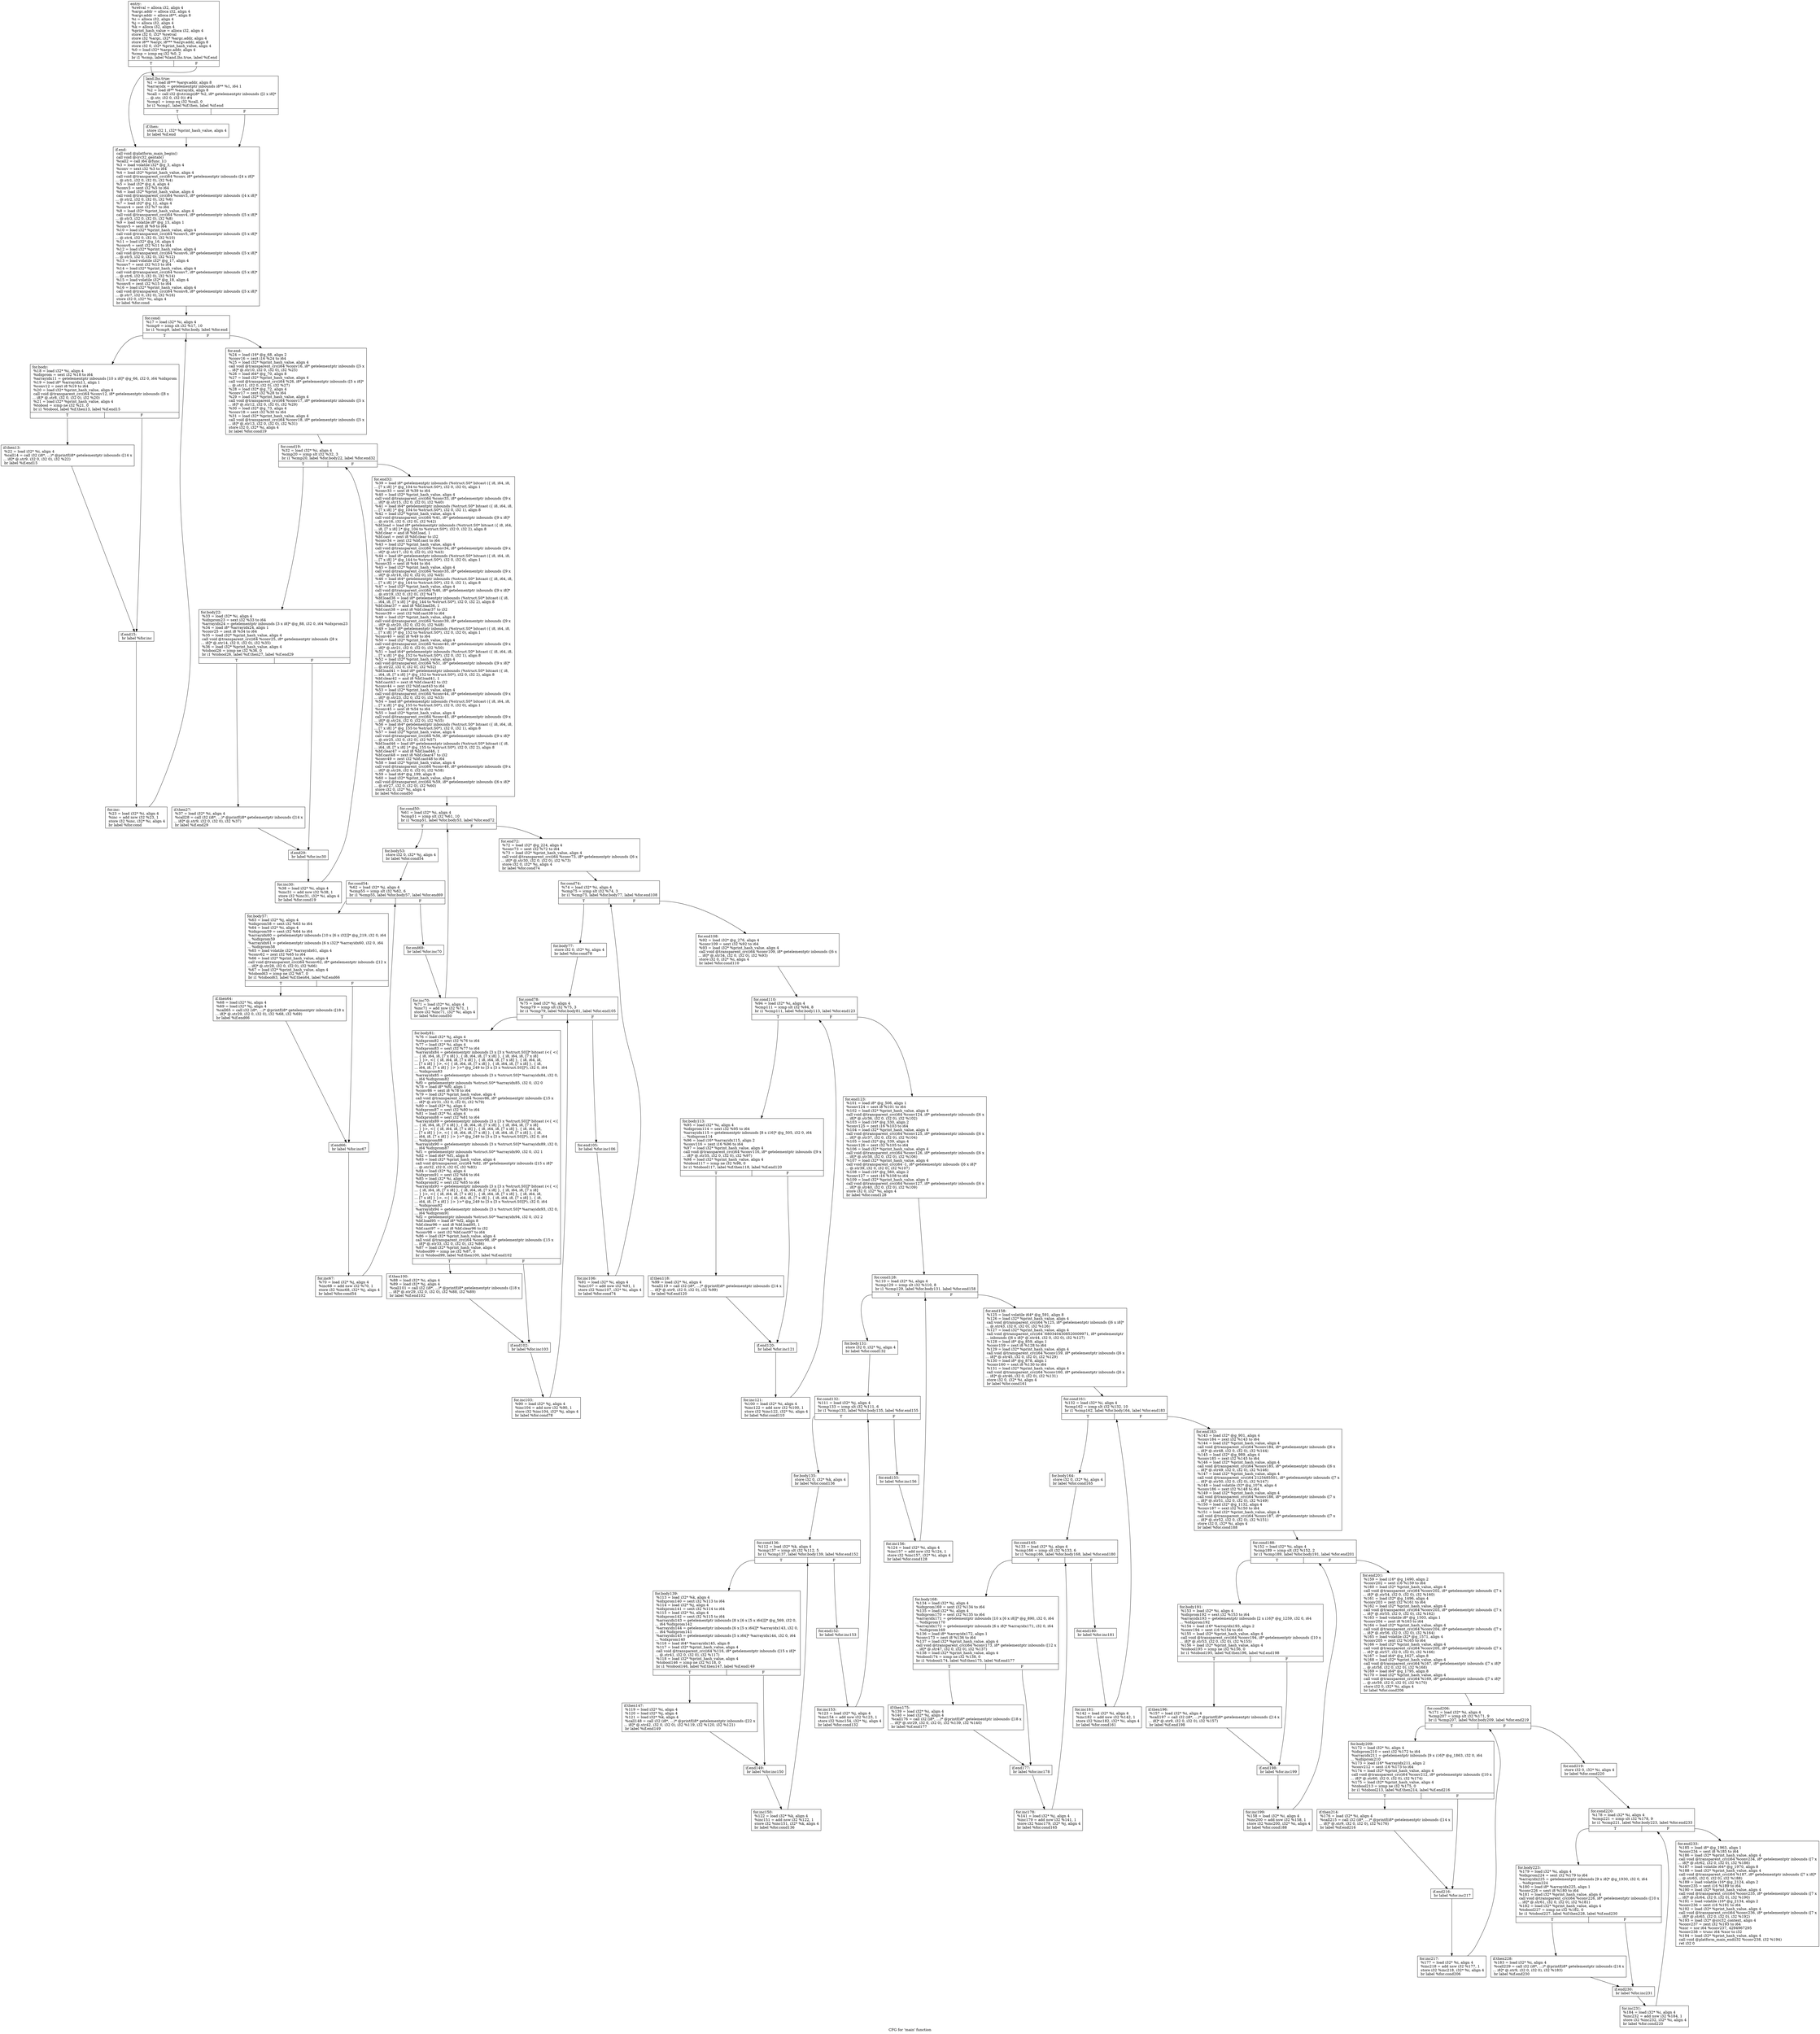 digraph "CFG for 'main' function" {
	label="CFG for 'main' function";

	Node0xb713740 [shape=record,label="{entry:\l  %retval = alloca i32, align 4\l  %argc.addr = alloca i32, align 4\l  %argv.addr = alloca i8**, align 8\l  %i = alloca i32, align 4\l  %j = alloca i32, align 4\l  %k = alloca i32, align 4\l  %print_hash_value = alloca i32, align 4\l  store i32 0, i32* %retval\l  store i32 %argc, i32* %argc.addr, align 4\l  store i8** %argv, i8*** %argv.addr, align 8\l  store i32 0, i32* %print_hash_value, align 4\l  %0 = load i32* %argc.addr, align 4\l  %cmp = icmp eq i32 %0, 2\l  br i1 %cmp, label %land.lhs.true, label %if.end\l|{<s0>T|<s1>F}}"];
	Node0xb713740:s0 -> Node0xb713770;
	Node0xb713740:s1 -> Node0xb6f7e08;
	Node0xb713770 [shape=record,label="{land.lhs.true:                                    \l  %1 = load i8*** %argv.addr, align 8\l  %arrayidx = getelementptr inbounds i8** %1, i64 1\l  %2 = load i8** %arrayidx, align 8\l  %call = call i32 @strcmp(i8* %2, i8* getelementptr inbounds ([2 x i8]*\l... @.str, i32 0, i32 0)) #4\l  %cmp1 = icmp eq i32 %call, 0\l  br i1 %cmp1, label %if.then, label %if.end\l|{<s0>T|<s1>F}}"];
	Node0xb713770:s0 -> Node0xb7137a0;
	Node0xb713770:s1 -> Node0xb6f7e08;
	Node0xb7137a0 [shape=record,label="{if.then:                                          \l  store i32 1, i32* %print_hash_value, align 4\l  br label %if.end\l}"];
	Node0xb7137a0 -> Node0xb6f7e08;
	Node0xb6f7e08 [shape=record,label="{if.end:                                           \l  call void @platform_main_begin()\l  call void @crc32_gentab()\l  %call2 = call i64 @func_1()\l  %3 = load volatile i32* @g_3, align 4\l  %conv = sext i32 %3 to i64\l  %4 = load i32* %print_hash_value, align 4\l  call void @transparent_crc(i64 %conv, i8* getelementptr inbounds ([4 x i8]*\l... @.str1, i32 0, i32 0), i32 %4)\l  %5 = load i32* @g_4, align 4\l  %conv3 = sext i32 %5 to i64\l  %6 = load i32* %print_hash_value, align 4\l  call void @transparent_crc(i64 %conv3, i8* getelementptr inbounds ([4 x i8]*\l... @.str2, i32 0, i32 0), i32 %6)\l  %7 = load i32* @g_12, align 4\l  %conv4 = zext i32 %7 to i64\l  %8 = load i32* %print_hash_value, align 4\l  call void @transparent_crc(i64 %conv4, i8* getelementptr inbounds ([5 x i8]*\l... @.str3, i32 0, i32 0), i32 %8)\l  %9 = load volatile i8* @g_15, align 1\l  %conv5 = sext i8 %9 to i64\l  %10 = load i32* %print_hash_value, align 4\l  call void @transparent_crc(i64 %conv5, i8* getelementptr inbounds ([5 x i8]*\l... @.str4, i32 0, i32 0), i32 %10)\l  %11 = load i32* @g_16, align 4\l  %conv6 = sext i32 %11 to i64\l  %12 = load i32* %print_hash_value, align 4\l  call void @transparent_crc(i64 %conv6, i8* getelementptr inbounds ([5 x i8]*\l... @.str5, i32 0, i32 0), i32 %12)\l  %13 = load volatile i32* @g_17, align 4\l  %conv7 = sext i32 %13 to i64\l  %14 = load i32* %print_hash_value, align 4\l  call void @transparent_crc(i64 %conv7, i8* getelementptr inbounds ([5 x i8]*\l... @.str6, i32 0, i32 0), i32 %14)\l  %15 = load volatile i32* @g_18, align 4\l  %conv8 = zext i32 %15 to i64\l  %16 = load i32* %print_hash_value, align 4\l  call void @transparent_crc(i64 %conv8, i8* getelementptr inbounds ([5 x i8]*\l... @.str7, i32 0, i32 0), i32 %16)\l  store i32 0, i32* %i, align 4\l  br label %for.cond\l}"];
	Node0xb6f7e08 -> Node0xb6f7e38;
	Node0xb6f7e38 [shape=record,label="{for.cond:                                         \l  %17 = load i32* %i, align 4\l  %cmp9 = icmp slt i32 %17, 10\l  br i1 %cmp9, label %for.body, label %for.end\l|{<s0>T|<s1>F}}"];
	Node0xb6f7e38:s0 -> Node0xb6f7e68;
	Node0xb6f7e38:s1 -> Node0xb7235e8;
	Node0xb6f7e68 [shape=record,label="{for.body:                                         \l  %18 = load i32* %i, align 4\l  %idxprom = sext i32 %18 to i64\l  %arrayidx11 = getelementptr inbounds [10 x i8]* @g_66, i32 0, i64 %idxprom\l  %19 = load i8* %arrayidx11, align 1\l  %conv12 = zext i8 %19 to i64\l  %20 = load i32* %print_hash_value, align 4\l  call void @transparent_crc(i64 %conv12, i8* getelementptr inbounds ([8 x\l... i8]* @.str8, i32 0, i32 0), i32 %20)\l  %21 = load i32* %print_hash_value, align 4\l  %tobool = icmp ne i32 %21, 0\l  br i1 %tobool, label %if.then13, label %if.end15\l|{<s0>T|<s1>F}}"];
	Node0xb6f7e68:s0 -> Node0xb6f7e98;
	Node0xb6f7e68:s1 -> Node0xb6f7ec8;
	Node0xb6f7e98 [shape=record,label="{if.then13:                                        \l  %22 = load i32* %i, align 4\l  %call14 = call i32 (i8*, ...)* @printf(i8* getelementptr inbounds ([14 x\l... i8]* @.str9, i32 0, i32 0), i32 %22)\l  br label %if.end15\l}"];
	Node0xb6f7e98 -> Node0xb6f7ec8;
	Node0xb6f7ec8 [shape=record,label="{if.end15:                                         \l  br label %for.inc\l}"];
	Node0xb6f7ec8 -> Node0xb7235b8;
	Node0xb7235b8 [shape=record,label="{for.inc:                                          \l  %23 = load i32* %i, align 4\l  %inc = add nsw i32 %23, 1\l  store i32 %inc, i32* %i, align 4\l  br label %for.cond\l}"];
	Node0xb7235b8 -> Node0xb6f7e38;
	Node0xb7235e8 [shape=record,label="{for.end:                                          \l  %24 = load i16* @g_68, align 2\l  %conv16 = zext i16 %24 to i64\l  %25 = load i32* %print_hash_value, align 4\l  call void @transparent_crc(i64 %conv16, i8* getelementptr inbounds ([5 x\l... i8]* @.str10, i32 0, i32 0), i32 %25)\l  %26 = load i64* @g_70, align 8\l  %27 = load i32* %print_hash_value, align 4\l  call void @transparent_crc(i64 %26, i8* getelementptr inbounds ([5 x i8]*\l... @.str11, i32 0, i32 0), i32 %27)\l  %28 = load i32* @g_72, align 4\l  %conv17 = zext i32 %28 to i64\l  %29 = load i32* %print_hash_value, align 4\l  call void @transparent_crc(i64 %conv17, i8* getelementptr inbounds ([5 x\l... i8]* @.str12, i32 0, i32 0), i32 %29)\l  %30 = load i32* @g_73, align 4\l  %conv18 = sext i32 %30 to i64\l  %31 = load i32* %print_hash_value, align 4\l  call void @transparent_crc(i64 %conv18, i8* getelementptr inbounds ([5 x\l... i8]* @.str13, i32 0, i32 0), i32 %31)\l  store i32 0, i32* %i, align 4\l  br label %for.cond19\l}"];
	Node0xb7235e8 -> Node0xb723618;
	Node0xb723618 [shape=record,label="{for.cond19:                                       \l  %32 = load i32* %i, align 4\l  %cmp20 = icmp slt i32 %32, 3\l  br i1 %cmp20, label %for.body22, label %for.end32\l|{<s0>T|<s1>F}}"];
	Node0xb723618:s0 -> Node0xb723648;
	Node0xb723618:s1 -> Node0xb723708;
	Node0xb723648 [shape=record,label="{for.body22:                                       \l  %33 = load i32* %i, align 4\l  %idxprom23 = sext i32 %33 to i64\l  %arrayidx24 = getelementptr inbounds [3 x i8]* @g_88, i32 0, i64 %idxprom23\l  %34 = load i8* %arrayidx24, align 1\l  %conv25 = zext i8 %34 to i64\l  %35 = load i32* %print_hash_value, align 4\l  call void @transparent_crc(i64 %conv25, i8* getelementptr inbounds ([8 x\l... i8]* @.str14, i32 0, i32 0), i32 %35)\l  %36 = load i32* %print_hash_value, align 4\l  %tobool26 = icmp ne i32 %36, 0\l  br i1 %tobool26, label %if.then27, label %if.end29\l|{<s0>T|<s1>F}}"];
	Node0xb723648:s0 -> Node0xb723678;
	Node0xb723648:s1 -> Node0xb7236a8;
	Node0xb723678 [shape=record,label="{if.then27:                                        \l  %37 = load i32* %i, align 4\l  %call28 = call i32 (i8*, ...)* @printf(i8* getelementptr inbounds ([14 x\l... i8]* @.str9, i32 0, i32 0), i32 %37)\l  br label %if.end29\l}"];
	Node0xb723678 -> Node0xb7236a8;
	Node0xb7236a8 [shape=record,label="{if.end29:                                         \l  br label %for.inc30\l}"];
	Node0xb7236a8 -> Node0xb7236d8;
	Node0xb7236d8 [shape=record,label="{for.inc30:                                        \l  %38 = load i32* %i, align 4\l  %inc31 = add nsw i32 %38, 1\l  store i32 %inc31, i32* %i, align 4\l  br label %for.cond19\l}"];
	Node0xb7236d8 -> Node0xb723618;
	Node0xb723708 [shape=record,label="{for.end32:                                        \l  %39 = load i8* getelementptr inbounds (%struct.S0* bitcast (\{ i8, i64, i8,\l... [7 x i8] \}* @g_104 to %struct.S0*), i32 0, i32 0), align 1\l  %conv33 = sext i8 %39 to i64\l  %40 = load i32* %print_hash_value, align 4\l  call void @transparent_crc(i64 %conv33, i8* getelementptr inbounds ([9 x\l... i8]* @.str15, i32 0, i32 0), i32 %40)\l  %41 = load i64* getelementptr inbounds (%struct.S0* bitcast (\{ i8, i64, i8,\l... [7 x i8] \}* @g_104 to %struct.S0*), i32 0, i32 1), align 8\l  %42 = load i32* %print_hash_value, align 4\l  call void @transparent_crc(i64 %41, i8* getelementptr inbounds ([9 x i8]*\l... @.str16, i32 0, i32 0), i32 %42)\l  %bf.load = load i8* getelementptr inbounds (%struct.S0* bitcast (\{ i8, i64,\l... i8, [7 x i8] \}* @g_104 to %struct.S0*), i32 0, i32 2), align 8\l  %bf.clear = and i8 %bf.load, 1\l  %bf.cast = zext i8 %bf.clear to i32\l  %conv34 = zext i32 %bf.cast to i64\l  %43 = load i32* %print_hash_value, align 4\l  call void @transparent_crc(i64 %conv34, i8* getelementptr inbounds ([9 x\l... i8]* @.str17, i32 0, i32 0), i32 %43)\l  %44 = load i8* getelementptr inbounds (%struct.S0* bitcast (\{ i8, i64, i8,\l... [7 x i8] \}* @g_144 to %struct.S0*), i32 0, i32 0), align 1\l  %conv35 = sext i8 %44 to i64\l  %45 = load i32* %print_hash_value, align 4\l  call void @transparent_crc(i64 %conv35, i8* getelementptr inbounds ([9 x\l... i8]* @.str18, i32 0, i32 0), i32 %45)\l  %46 = load i64* getelementptr inbounds (%struct.S0* bitcast (\{ i8, i64, i8,\l... [7 x i8] \}* @g_144 to %struct.S0*), i32 0, i32 1), align 8\l  %47 = load i32* %print_hash_value, align 4\l  call void @transparent_crc(i64 %46, i8* getelementptr inbounds ([9 x i8]*\l... @.str19, i32 0, i32 0), i32 %47)\l  %bf.load36 = load i8* getelementptr inbounds (%struct.S0* bitcast (\{ i8,\l... i64, i8, [7 x i8] \}* @g_144 to %struct.S0*), i32 0, i32 2), align 8\l  %bf.clear37 = and i8 %bf.load36, 1\l  %bf.cast38 = zext i8 %bf.clear37 to i32\l  %conv39 = zext i32 %bf.cast38 to i64\l  %48 = load i32* %print_hash_value, align 4\l  call void @transparent_crc(i64 %conv39, i8* getelementptr inbounds ([9 x\l... i8]* @.str20, i32 0, i32 0), i32 %48)\l  %49 = load i8* getelementptr inbounds (%struct.S0* bitcast (\{ i8, i64, i8,\l... [7 x i8] \}* @g_152 to %struct.S0*), i32 0, i32 0), align 1\l  %conv40 = sext i8 %49 to i64\l  %50 = load i32* %print_hash_value, align 4\l  call void @transparent_crc(i64 %conv40, i8* getelementptr inbounds ([9 x\l... i8]* @.str21, i32 0, i32 0), i32 %50)\l  %51 = load i64* getelementptr inbounds (%struct.S0* bitcast (\{ i8, i64, i8,\l... [7 x i8] \}* @g_152 to %struct.S0*), i32 0, i32 1), align 8\l  %52 = load i32* %print_hash_value, align 4\l  call void @transparent_crc(i64 %51, i8* getelementptr inbounds ([9 x i8]*\l... @.str22, i32 0, i32 0), i32 %52)\l  %bf.load41 = load i8* getelementptr inbounds (%struct.S0* bitcast (\{ i8,\l... i64, i8, [7 x i8] \}* @g_152 to %struct.S0*), i32 0, i32 2), align 8\l  %bf.clear42 = and i8 %bf.load41, 1\l  %bf.cast43 = zext i8 %bf.clear42 to i32\l  %conv44 = zext i32 %bf.cast43 to i64\l  %53 = load i32* %print_hash_value, align 4\l  call void @transparent_crc(i64 %conv44, i8* getelementptr inbounds ([9 x\l... i8]* @.str23, i32 0, i32 0), i32 %53)\l  %54 = load i8* getelementptr inbounds (%struct.S0* bitcast (\{ i8, i64, i8,\l... [7 x i8] \}* @g_155 to %struct.S0*), i32 0, i32 0), align 1\l  %conv45 = sext i8 %54 to i64\l  %55 = load i32* %print_hash_value, align 4\l  call void @transparent_crc(i64 %conv45, i8* getelementptr inbounds ([9 x\l... i8]* @.str24, i32 0, i32 0), i32 %55)\l  %56 = load i64* getelementptr inbounds (%struct.S0* bitcast (\{ i8, i64, i8,\l... [7 x i8] \}* @g_155 to %struct.S0*), i32 0, i32 1), align 8\l  %57 = load i32* %print_hash_value, align 4\l  call void @transparent_crc(i64 %56, i8* getelementptr inbounds ([9 x i8]*\l... @.str25, i32 0, i32 0), i32 %57)\l  %bf.load46 = load i8* getelementptr inbounds (%struct.S0* bitcast (\{ i8,\l... i64, i8, [7 x i8] \}* @g_155 to %struct.S0*), i32 0, i32 2), align 8\l  %bf.clear47 = and i8 %bf.load46, 1\l  %bf.cast48 = zext i8 %bf.clear47 to i32\l  %conv49 = zext i32 %bf.cast48 to i64\l  %58 = load i32* %print_hash_value, align 4\l  call void @transparent_crc(i64 %conv49, i8* getelementptr inbounds ([9 x\l... i8]* @.str26, i32 0, i32 0), i32 %58)\l  %59 = load i64* @g_199, align 8\l  %60 = load i32* %print_hash_value, align 4\l  call void @transparent_crc(i64 %59, i8* getelementptr inbounds ([6 x i8]*\l... @.str27, i32 0, i32 0), i32 %60)\l  store i32 0, i32* %i, align 4\l  br label %for.cond50\l}"];
	Node0xb723708 -> Node0xb723738;
	Node0xb723738 [shape=record,label="{for.cond50:                                       \l  %61 = load i32* %i, align 4\l  %cmp51 = icmp slt i32 %61, 10\l  br i1 %cmp51, label %for.body53, label %for.end72\l|{<s0>T|<s1>F}}"];
	Node0xb723738:s0 -> Node0xb723768;
	Node0xb723738:s1 -> Node0xb707310;
	Node0xb723768 [shape=record,label="{for.body53:                                       \l  store i32 0, i32* %j, align 4\l  br label %for.cond54\l}"];
	Node0xb723768 -> Node0xb723798;
	Node0xb723798 [shape=record,label="{for.cond54:                                       \l  %62 = load i32* %j, align 4\l  %cmp55 = icmp slt i32 %62, 6\l  br i1 %cmp55, label %for.body57, label %for.end69\l|{<s0>T|<s1>F}}"];
	Node0xb723798:s0 -> Node0xb7237c8;
	Node0xb723798:s1 -> Node0xb723888;
	Node0xb7237c8 [shape=record,label="{for.body57:                                       \l  %63 = load i32* %j, align 4\l  %idxprom58 = sext i32 %63 to i64\l  %64 = load i32* %i, align 4\l  %idxprom59 = sext i32 %64 to i64\l  %arrayidx60 = getelementptr inbounds [10 x [6 x i32]]* @g_219, i32 0, i64\l... %idxprom59\l  %arrayidx61 = getelementptr inbounds [6 x i32]* %arrayidx60, i32 0, i64\l... %idxprom58\l  %65 = load volatile i32* %arrayidx61, align 4\l  %conv62 = zext i32 %65 to i64\l  %66 = load i32* %print_hash_value, align 4\l  call void @transparent_crc(i64 %conv62, i8* getelementptr inbounds ([12 x\l... i8]* @.str28, i32 0, i32 0), i32 %66)\l  %67 = load i32* %print_hash_value, align 4\l  %tobool63 = icmp ne i32 %67, 0\l  br i1 %tobool63, label %if.then64, label %if.end66\l|{<s0>T|<s1>F}}"];
	Node0xb7237c8:s0 -> Node0xb7237f8;
	Node0xb7237c8:s1 -> Node0xb723828;
	Node0xb7237f8 [shape=record,label="{if.then64:                                        \l  %68 = load i32* %i, align 4\l  %69 = load i32* %j, align 4\l  %call65 = call i32 (i8*, ...)* @printf(i8* getelementptr inbounds ([18 x\l... i8]* @.str29, i32 0, i32 0), i32 %68, i32 %69)\l  br label %if.end66\l}"];
	Node0xb7237f8 -> Node0xb723828;
	Node0xb723828 [shape=record,label="{if.end66:                                         \l  br label %for.inc67\l}"];
	Node0xb723828 -> Node0xb723858;
	Node0xb723858 [shape=record,label="{for.inc67:                                        \l  %70 = load i32* %j, align 4\l  %inc68 = add nsw i32 %70, 1\l  store i32 %inc68, i32* %j, align 4\l  br label %for.cond54\l}"];
	Node0xb723858 -> Node0xb723798;
	Node0xb723888 [shape=record,label="{for.end69:                                        \l  br label %for.inc70\l}"];
	Node0xb723888 -> Node0xb7072e0;
	Node0xb7072e0 [shape=record,label="{for.inc70:                                        \l  %71 = load i32* %i, align 4\l  %inc71 = add nsw i32 %71, 1\l  store i32 %inc71, i32* %i, align 4\l  br label %for.cond50\l}"];
	Node0xb7072e0 -> Node0xb723738;
	Node0xb707310 [shape=record,label="{for.end72:                                        \l  %72 = load i32* @g_224, align 4\l  %conv73 = sext i32 %72 to i64\l  %73 = load i32* %print_hash_value, align 4\l  call void @transparent_crc(i64 %conv73, i8* getelementptr inbounds ([6 x\l... i8]* @.str30, i32 0, i32 0), i32 %73)\l  store i32 0, i32* %i, align 4\l  br label %for.cond74\l}"];
	Node0xb707310 -> Node0xb707340;
	Node0xb707340 [shape=record,label="{for.cond74:                                       \l  %74 = load i32* %i, align 4\l  %cmp75 = icmp slt i32 %74, 3\l  br i1 %cmp75, label %for.body77, label %for.end108\l|{<s0>T|<s1>F}}"];
	Node0xb707340:s0 -> Node0xb707370;
	Node0xb707340:s1 -> Node0xb7074f0;
	Node0xb707370 [shape=record,label="{for.body77:                                       \l  store i32 0, i32* %j, align 4\l  br label %for.cond78\l}"];
	Node0xb707370 -> Node0xb7073a0;
	Node0xb7073a0 [shape=record,label="{for.cond78:                                       \l  %75 = load i32* %j, align 4\l  %cmp79 = icmp slt i32 %75, 3\l  br i1 %cmp79, label %for.body81, label %for.end105\l|{<s0>T|<s1>F}}"];
	Node0xb7073a0:s0 -> Node0xb7073d0;
	Node0xb7073a0:s1 -> Node0xb707490;
	Node0xb7073d0 [shape=record,label="{for.body81:                                       \l  %76 = load i32* %j, align 4\l  %idxprom82 = sext i32 %76 to i64\l  %77 = load i32* %i, align 4\l  %idxprom83 = sext i32 %77 to i64\l  %arrayidx84 = getelementptr inbounds [3 x [3 x %struct.S0]]* bitcast (\<\{ \<\{\l... \{ i8, i64, i8, [7 x i8] \}, \{ i8, i64, i8, [7 x i8] \}, \{ i8, i64, i8, [7 x i8]\l... \} \}\>, \<\{ \{ i8, i64, i8, [7 x i8] \}, \{ i8, i64, i8, [7 x i8] \}, \{ i8, i64, i8,\l... [7 x i8] \} \}\>, \<\{ \{ i8, i64, i8, [7 x i8] \}, \{ i8, i64, i8, [7 x i8] \}, \{ i8,\l... i64, i8, [7 x i8] \} \}\> \}\>* @g_249 to [3 x [3 x %struct.S0]]*), i32 0, i64\l... %idxprom83\l  %arrayidx85 = getelementptr inbounds [3 x %struct.S0]* %arrayidx84, i32 0,\l... i64 %idxprom82\l  %f0 = getelementptr inbounds %struct.S0* %arrayidx85, i32 0, i32 0\l  %78 = load i8* %f0, align 1\l  %conv86 = sext i8 %78 to i64\l  %79 = load i32* %print_hash_value, align 4\l  call void @transparent_crc(i64 %conv86, i8* getelementptr inbounds ([15 x\l... i8]* @.str31, i32 0, i32 0), i32 %79)\l  %80 = load i32* %j, align 4\l  %idxprom87 = sext i32 %80 to i64\l  %81 = load i32* %i, align 4\l  %idxprom88 = sext i32 %81 to i64\l  %arrayidx89 = getelementptr inbounds [3 x [3 x %struct.S0]]* bitcast (\<\{ \<\{\l... \{ i8, i64, i8, [7 x i8] \}, \{ i8, i64, i8, [7 x i8] \}, \{ i8, i64, i8, [7 x i8]\l... \} \}\>, \<\{ \{ i8, i64, i8, [7 x i8] \}, \{ i8, i64, i8, [7 x i8] \}, \{ i8, i64, i8,\l... [7 x i8] \} \}\>, \<\{ \{ i8, i64, i8, [7 x i8] \}, \{ i8, i64, i8, [7 x i8] \}, \{ i8,\l... i64, i8, [7 x i8] \} \}\> \}\>* @g_249 to [3 x [3 x %struct.S0]]*), i32 0, i64\l... %idxprom88\l  %arrayidx90 = getelementptr inbounds [3 x %struct.S0]* %arrayidx89, i32 0,\l... i64 %idxprom87\l  %f1 = getelementptr inbounds %struct.S0* %arrayidx90, i32 0, i32 1\l  %82 = load i64* %f1, align 8\l  %83 = load i32* %print_hash_value, align 4\l  call void @transparent_crc(i64 %82, i8* getelementptr inbounds ([15 x i8]*\l... @.str32, i32 0, i32 0), i32 %83)\l  %84 = load i32* %j, align 4\l  %idxprom91 = sext i32 %84 to i64\l  %85 = load i32* %i, align 4\l  %idxprom92 = sext i32 %85 to i64\l  %arrayidx93 = getelementptr inbounds [3 x [3 x %struct.S0]]* bitcast (\<\{ \<\{\l... \{ i8, i64, i8, [7 x i8] \}, \{ i8, i64, i8, [7 x i8] \}, \{ i8, i64, i8, [7 x i8]\l... \} \}\>, \<\{ \{ i8, i64, i8, [7 x i8] \}, \{ i8, i64, i8, [7 x i8] \}, \{ i8, i64, i8,\l... [7 x i8] \} \}\>, \<\{ \{ i8, i64, i8, [7 x i8] \}, \{ i8, i64, i8, [7 x i8] \}, \{ i8,\l... i64, i8, [7 x i8] \} \}\> \}\>* @g_249 to [3 x [3 x %struct.S0]]*), i32 0, i64\l... %idxprom92\l  %arrayidx94 = getelementptr inbounds [3 x %struct.S0]* %arrayidx93, i32 0,\l... i64 %idxprom91\l  %f2 = getelementptr inbounds %struct.S0* %arrayidx94, i32 0, i32 2\l  %bf.load95 = load i8* %f2, align 8\l  %bf.clear96 = and i8 %bf.load95, 1\l  %bf.cast97 = zext i8 %bf.clear96 to i32\l  %conv98 = zext i32 %bf.cast97 to i64\l  %86 = load i32* %print_hash_value, align 4\l  call void @transparent_crc(i64 %conv98, i8* getelementptr inbounds ([15 x\l... i8]* @.str33, i32 0, i32 0), i32 %86)\l  %87 = load i32* %print_hash_value, align 4\l  %tobool99 = icmp ne i32 %87, 0\l  br i1 %tobool99, label %if.then100, label %if.end102\l|{<s0>T|<s1>F}}"];
	Node0xb7073d0:s0 -> Node0xb707400;
	Node0xb7073d0:s1 -> Node0xb707430;
	Node0xb707400 [shape=record,label="{if.then100:                                       \l  %88 = load i32* %i, align 4\l  %89 = load i32* %j, align 4\l  %call101 = call i32 (i8*, ...)* @printf(i8* getelementptr inbounds ([18 x\l... i8]* @.str29, i32 0, i32 0), i32 %88, i32 %89)\l  br label %if.end102\l}"];
	Node0xb707400 -> Node0xb707430;
	Node0xb707430 [shape=record,label="{if.end102:                                        \l  br label %for.inc103\l}"];
	Node0xb707430 -> Node0xb707460;
	Node0xb707460 [shape=record,label="{for.inc103:                                       \l  %90 = load i32* %j, align 4\l  %inc104 = add nsw i32 %90, 1\l  store i32 %inc104, i32* %j, align 4\l  br label %for.cond78\l}"];
	Node0xb707460 -> Node0xb7073a0;
	Node0xb707490 [shape=record,label="{for.end105:                                       \l  br label %for.inc106\l}"];
	Node0xb707490 -> Node0xb7074c0;
	Node0xb7074c0 [shape=record,label="{for.inc106:                                       \l  %91 = load i32* %i, align 4\l  %inc107 = add nsw i32 %91, 1\l  store i32 %inc107, i32* %i, align 4\l  br label %for.cond74\l}"];
	Node0xb7074c0 -> Node0xb707340;
	Node0xb7074f0 [shape=record,label="{for.end108:                                       \l  %92 = load i32* @g_276, align 4\l  %conv109 = sext i32 %92 to i64\l  %93 = load i32* %print_hash_value, align 4\l  call void @transparent_crc(i64 %conv109, i8* getelementptr inbounds ([6 x\l... i8]* @.str34, i32 0, i32 0), i32 %93)\l  store i32 0, i32* %i, align 4\l  br label %for.cond110\l}"];
	Node0xb7074f0 -> Node0xb707520;
	Node0xb707520 [shape=record,label="{for.cond110:                                      \l  %94 = load i32* %i, align 4\l  %cmp111 = icmp slt i32 %94, 8\l  br i1 %cmp111, label %for.body113, label %for.end123\l|{<s0>T|<s1>F}}"];
	Node0xb707520:s0 -> Node0xb707550;
	Node0xb707520:s1 -> Node0xb707610;
	Node0xb707550 [shape=record,label="{for.body113:                                      \l  %95 = load i32* %i, align 4\l  %idxprom114 = sext i32 %95 to i64\l  %arrayidx115 = getelementptr inbounds [8 x i16]* @g_505, i32 0, i64\l... %idxprom114\l  %96 = load i16* %arrayidx115, align 2\l  %conv116 = zext i16 %96 to i64\l  %97 = load i32* %print_hash_value, align 4\l  call void @transparent_crc(i64 %conv116, i8* getelementptr inbounds ([9 x\l... i8]* @.str35, i32 0, i32 0), i32 %97)\l  %98 = load i32* %print_hash_value, align 4\l  %tobool117 = icmp ne i32 %98, 0\l  br i1 %tobool117, label %if.then118, label %if.end120\l|{<s0>T|<s1>F}}"];
	Node0xb707550:s0 -> Node0xb707580;
	Node0xb707550:s1 -> Node0xb7075b0;
	Node0xb707580 [shape=record,label="{if.then118:                                       \l  %99 = load i32* %i, align 4\l  %call119 = call i32 (i8*, ...)* @printf(i8* getelementptr inbounds ([14 x\l... i8]* @.str9, i32 0, i32 0), i32 %99)\l  br label %if.end120\l}"];
	Node0xb707580 -> Node0xb7075b0;
	Node0xb7075b0 [shape=record,label="{if.end120:                                        \l  br label %for.inc121\l}"];
	Node0xb7075b0 -> Node0xb7075e0;
	Node0xb7075e0 [shape=record,label="{for.inc121:                                       \l  %100 = load i32* %i, align 4\l  %inc122 = add nsw i32 %100, 1\l  store i32 %inc122, i32* %i, align 4\l  br label %for.cond110\l}"];
	Node0xb7075e0 -> Node0xb707520;
	Node0xb707610 [shape=record,label="{for.end123:                                       \l  %101 = load i8* @g_506, align 1\l  %conv124 = sext i8 %101 to i64\l  %102 = load i32* %print_hash_value, align 4\l  call void @transparent_crc(i64 %conv124, i8* getelementptr inbounds ([6 x\l... i8]* @.str36, i32 0, i32 0), i32 %102)\l  %103 = load i16* @g_530, align 2\l  %conv125 = zext i16 %103 to i64\l  %104 = load i32* %print_hash_value, align 4\l  call void @transparent_crc(i64 %conv125, i8* getelementptr inbounds ([6 x\l... i8]* @.str37, i32 0, i32 0), i32 %104)\l  %105 = load i32* @g_539, align 4\l  %conv126 = zext i32 %105 to i64\l  %106 = load i32* %print_hash_value, align 4\l  call void @transparent_crc(i64 %conv126, i8* getelementptr inbounds ([6 x\l... i8]* @.str38, i32 0, i32 0), i32 %106)\l  %107 = load i32* %print_hash_value, align 4\l  call void @transparent_crc(i64 -1, i8* getelementptr inbounds ([6 x i8]*\l... @.str39, i32 0, i32 0), i32 %107)\l  %108 = load i16* @g_560, align 2\l  %conv127 = sext i16 %108 to i64\l  %109 = load i32* %print_hash_value, align 4\l  call void @transparent_crc(i64 %conv127, i8* getelementptr inbounds ([6 x\l... i8]* @.str40, i32 0, i32 0), i32 %109)\l  store i32 0, i32* %i, align 4\l  br label %for.cond128\l}"];
	Node0xb707610 -> Node0xb707640;
	Node0xb707640 [shape=record,label="{for.cond128:                                      \l  %110 = load i32* %i, align 4\l  %cmp129 = icmp slt i32 %110, 8\l  br i1 %cmp129, label %for.body131, label %for.end158\l|{<s0>T|<s1>F}}"];
	Node0xb707640:s0 -> Node0xb707670;
	Node0xb707640:s1 -> Node0xb7078b0;
	Node0xb707670 [shape=record,label="{for.body131:                                      \l  store i32 0, i32* %j, align 4\l  br label %for.cond132\l}"];
	Node0xb707670 -> Node0xb7076a0;
	Node0xb7076a0 [shape=record,label="{for.cond132:                                      \l  %111 = load i32* %j, align 4\l  %cmp133 = icmp slt i32 %111, 6\l  br i1 %cmp133, label %for.body135, label %for.end155\l|{<s0>T|<s1>F}}"];
	Node0xb7076a0:s0 -> Node0xb7076d0;
	Node0xb7076a0:s1 -> Node0xb707850;
	Node0xb7076d0 [shape=record,label="{for.body135:                                      \l  store i32 0, i32* %k, align 4\l  br label %for.cond136\l}"];
	Node0xb7076d0 -> Node0xb707700;
	Node0xb707700 [shape=record,label="{for.cond136:                                      \l  %112 = load i32* %k, align 4\l  %cmp137 = icmp slt i32 %112, 5\l  br i1 %cmp137, label %for.body139, label %for.end152\l|{<s0>T|<s1>F}}"];
	Node0xb707700:s0 -> Node0xb707730;
	Node0xb707700:s1 -> Node0xb7077f0;
	Node0xb707730 [shape=record,label="{for.body139:                                      \l  %113 = load i32* %k, align 4\l  %idxprom140 = sext i32 %113 to i64\l  %114 = load i32* %j, align 4\l  %idxprom141 = sext i32 %114 to i64\l  %115 = load i32* %i, align 4\l  %idxprom142 = sext i32 %115 to i64\l  %arrayidx143 = getelementptr inbounds [8 x [6 x [5 x i64]]]* @g_569, i32 0,\l... i64 %idxprom142\l  %arrayidx144 = getelementptr inbounds [6 x [5 x i64]]* %arrayidx143, i32 0,\l... i64 %idxprom141\l  %arrayidx145 = getelementptr inbounds [5 x i64]* %arrayidx144, i32 0, i64\l... %idxprom140\l  %116 = load i64* %arrayidx145, align 8\l  %117 = load i32* %print_hash_value, align 4\l  call void @transparent_crc(i64 %116, i8* getelementptr inbounds ([15 x i8]*\l... @.str41, i32 0, i32 0), i32 %117)\l  %118 = load i32* %print_hash_value, align 4\l  %tobool146 = icmp ne i32 %118, 0\l  br i1 %tobool146, label %if.then147, label %if.end149\l|{<s0>T|<s1>F}}"];
	Node0xb707730:s0 -> Node0xb707760;
	Node0xb707730:s1 -> Node0xb707790;
	Node0xb707760 [shape=record,label="{if.then147:                                       \l  %119 = load i32* %i, align 4\l  %120 = load i32* %j, align 4\l  %121 = load i32* %k, align 4\l  %call148 = call i32 (i8*, ...)* @printf(i8* getelementptr inbounds ([22 x\l... i8]* @.str42, i32 0, i32 0), i32 %119, i32 %120, i32 %121)\l  br label %if.end149\l}"];
	Node0xb707760 -> Node0xb707790;
	Node0xb707790 [shape=record,label="{if.end149:                                        \l  br label %for.inc150\l}"];
	Node0xb707790 -> Node0xb7077c0;
	Node0xb7077c0 [shape=record,label="{for.inc150:                                       \l  %122 = load i32* %k, align 4\l  %inc151 = add nsw i32 %122, 1\l  store i32 %inc151, i32* %k, align 4\l  br label %for.cond136\l}"];
	Node0xb7077c0 -> Node0xb707700;
	Node0xb7077f0 [shape=record,label="{for.end152:                                       \l  br label %for.inc153\l}"];
	Node0xb7077f0 -> Node0xb707820;
	Node0xb707820 [shape=record,label="{for.inc153:                                       \l  %123 = load i32* %j, align 4\l  %inc154 = add nsw i32 %123, 1\l  store i32 %inc154, i32* %j, align 4\l  br label %for.cond132\l}"];
	Node0xb707820 -> Node0xb7076a0;
	Node0xb707850 [shape=record,label="{for.end155:                                       \l  br label %for.inc156\l}"];
	Node0xb707850 -> Node0xb707880;
	Node0xb707880 [shape=record,label="{for.inc156:                                       \l  %124 = load i32* %i, align 4\l  %inc157 = add nsw i32 %124, 1\l  store i32 %inc157, i32* %i, align 4\l  br label %for.cond128\l}"];
	Node0xb707880 -> Node0xb707640;
	Node0xb7078b0 [shape=record,label="{for.end158:                                       \l  %125 = load volatile i64* @g_591, align 8\l  %126 = load i32* %print_hash_value, align 4\l  call void @transparent_crc(i64 %125, i8* getelementptr inbounds ([6 x i8]*\l... @.str43, i32 0, i32 0), i32 %126)\l  %127 = load i32* %print_hash_value, align 4\l  call void @transparent_crc(i64 -6803404308520009971, i8* getelementptr\l... inbounds ([6 x i8]* @.str44, i32 0, i32 0), i32 %127)\l  %128 = load i8* @g_859, align 1\l  %conv159 = zext i8 %128 to i64\l  %129 = load i32* %print_hash_value, align 4\l  call void @transparent_crc(i64 %conv159, i8* getelementptr inbounds ([6 x\l... i8]* @.str45, i32 0, i32 0), i32 %129)\l  %130 = load i8* @g_878, align 1\l  %conv160 = sext i8 %130 to i64\l  %131 = load i32* %print_hash_value, align 4\l  call void @transparent_crc(i64 %conv160, i8* getelementptr inbounds ([6 x\l... i8]* @.str46, i32 0, i32 0), i32 %131)\l  store i32 0, i32* %i, align 4\l  br label %for.cond161\l}"];
	Node0xb7078b0 -> Node0xb7078e0;
	Node0xb7078e0 [shape=record,label="{for.cond161:                                      \l  %132 = load i32* %i, align 4\l  %cmp162 = icmp slt i32 %132, 10\l  br i1 %cmp162, label %for.body164, label %for.end183\l|{<s0>T|<s1>F}}"];
	Node0xb7078e0:s0 -> Node0xb707910;
	Node0xb7078e0:s1 -> Node0xb707a90;
	Node0xb707910 [shape=record,label="{for.body164:                                      \l  store i32 0, i32* %j, align 4\l  br label %for.cond165\l}"];
	Node0xb707910 -> Node0xb707940;
	Node0xb707940 [shape=record,label="{for.cond165:                                      \l  %133 = load i32* %j, align 4\l  %cmp166 = icmp slt i32 %133, 6\l  br i1 %cmp166, label %for.body168, label %for.end180\l|{<s0>T|<s1>F}}"];
	Node0xb707940:s0 -> Node0xb707970;
	Node0xb707940:s1 -> Node0xb707a30;
	Node0xb707970 [shape=record,label="{for.body168:                                      \l  %134 = load i32* %j, align 4\l  %idxprom169 = sext i32 %134 to i64\l  %135 = load i32* %i, align 4\l  %idxprom170 = sext i32 %135 to i64\l  %arrayidx171 = getelementptr inbounds [10 x [6 x i8]]* @g_890, i32 0, i64\l... %idxprom170\l  %arrayidx172 = getelementptr inbounds [6 x i8]* %arrayidx171, i32 0, i64\l... %idxprom169\l  %136 = load i8* %arrayidx172, align 1\l  %conv173 = zext i8 %136 to i64\l  %137 = load i32* %print_hash_value, align 4\l  call void @transparent_crc(i64 %conv173, i8* getelementptr inbounds ([12 x\l... i8]* @.str47, i32 0, i32 0), i32 %137)\l  %138 = load i32* %print_hash_value, align 4\l  %tobool174 = icmp ne i32 %138, 0\l  br i1 %tobool174, label %if.then175, label %if.end177\l|{<s0>T|<s1>F}}"];
	Node0xb707970:s0 -> Node0xb7079a0;
	Node0xb707970:s1 -> Node0xb7079d0;
	Node0xb7079a0 [shape=record,label="{if.then175:                                       \l  %139 = load i32* %i, align 4\l  %140 = load i32* %j, align 4\l  %call176 = call i32 (i8*, ...)* @printf(i8* getelementptr inbounds ([18 x\l... i8]* @.str29, i32 0, i32 0), i32 %139, i32 %140)\l  br label %if.end177\l}"];
	Node0xb7079a0 -> Node0xb7079d0;
	Node0xb7079d0 [shape=record,label="{if.end177:                                        \l  br label %for.inc178\l}"];
	Node0xb7079d0 -> Node0xb707a00;
	Node0xb707a00 [shape=record,label="{for.inc178:                                       \l  %141 = load i32* %j, align 4\l  %inc179 = add nsw i32 %141, 1\l  store i32 %inc179, i32* %j, align 4\l  br label %for.cond165\l}"];
	Node0xb707a00 -> Node0xb707940;
	Node0xb707a30 [shape=record,label="{for.end180:                                       \l  br label %for.inc181\l}"];
	Node0xb707a30 -> Node0xb707a60;
	Node0xb707a60 [shape=record,label="{for.inc181:                                       \l  %142 = load i32* %i, align 4\l  %inc182 = add nsw i32 %142, 1\l  store i32 %inc182, i32* %i, align 4\l  br label %for.cond161\l}"];
	Node0xb707a60 -> Node0xb7078e0;
	Node0xb707a90 [shape=record,label="{for.end183:                                       \l  %143 = load i32* @g_901, align 4\l  %conv184 = zext i32 %143 to i64\l  %144 = load i32* %print_hash_value, align 4\l  call void @transparent_crc(i64 %conv184, i8* getelementptr inbounds ([6 x\l... i8]* @.str48, i32 0, i32 0), i32 %144)\l  %145 = load i32* @g_989, align 4\l  %conv185 = zext i32 %145 to i64\l  %146 = load i32* %print_hash_value, align 4\l  call void @transparent_crc(i64 %conv185, i8* getelementptr inbounds ([6 x\l... i8]* @.str49, i32 0, i32 0), i32 %146)\l  %147 = load i32* %print_hash_value, align 4\l  call void @transparent_crc(i64 2125485501, i8* getelementptr inbounds ([7 x\l... i8]* @.str50, i32 0, i32 0), i32 %147)\l  %148 = load volatile i32* @g_1074, align 4\l  %conv186 = zext i32 %148 to i64\l  %149 = load i32* %print_hash_value, align 4\l  call void @transparent_crc(i64 %conv186, i8* getelementptr inbounds ([7 x\l... i8]* @.str51, i32 0, i32 0), i32 %149)\l  %150 = load i32* @g_1132, align 4\l  %conv187 = sext i32 %150 to i64\l  %151 = load i32* %print_hash_value, align 4\l  call void @transparent_crc(i64 %conv187, i8* getelementptr inbounds ([7 x\l... i8]* @.str52, i32 0, i32 0), i32 %151)\l  store i32 0, i32* %i, align 4\l  br label %for.cond188\l}"];
	Node0xb707a90 -> Node0xb707ac0;
	Node0xb707ac0 [shape=record,label="{for.cond188:                                      \l  %152 = load i32* %i, align 4\l  %cmp189 = icmp slt i32 %152, 2\l  br i1 %cmp189, label %for.body191, label %for.end201\l|{<s0>T|<s1>F}}"];
	Node0xb707ac0:s0 -> Node0xb723ec8;
	Node0xb707ac0:s1 -> Node0xb723f88;
	Node0xb723ec8 [shape=record,label="{for.body191:                                      \l  %153 = load i32* %i, align 4\l  %idxprom192 = sext i32 %153 to i64\l  %arrayidx193 = getelementptr inbounds [2 x i16]* @g_1259, i32 0, i64\l... %idxprom192\l  %154 = load i16* %arrayidx193, align 2\l  %conv194 = sext i16 %154 to i64\l  %155 = load i32* %print_hash_value, align 4\l  call void @transparent_crc(i64 %conv194, i8* getelementptr inbounds ([10 x\l... i8]* @.str53, i32 0, i32 0), i32 %155)\l  %156 = load i32* %print_hash_value, align 4\l  %tobool195 = icmp ne i32 %156, 0\l  br i1 %tobool195, label %if.then196, label %if.end198\l|{<s0>T|<s1>F}}"];
	Node0xb723ec8:s0 -> Node0xb723ef8;
	Node0xb723ec8:s1 -> Node0xb723f28;
	Node0xb723ef8 [shape=record,label="{if.then196:                                       \l  %157 = load i32* %i, align 4\l  %call197 = call i32 (i8*, ...)* @printf(i8* getelementptr inbounds ([14 x\l... i8]* @.str9, i32 0, i32 0), i32 %157)\l  br label %if.end198\l}"];
	Node0xb723ef8 -> Node0xb723f28;
	Node0xb723f28 [shape=record,label="{if.end198:                                        \l  br label %for.inc199\l}"];
	Node0xb723f28 -> Node0xb723f58;
	Node0xb723f58 [shape=record,label="{for.inc199:                                       \l  %158 = load i32* %i, align 4\l  %inc200 = add nsw i32 %158, 1\l  store i32 %inc200, i32* %i, align 4\l  br label %for.cond188\l}"];
	Node0xb723f58 -> Node0xb707ac0;
	Node0xb723f88 [shape=record,label="{for.end201:                                       \l  %159 = load i16* @g_1490, align 2\l  %conv202 = sext i16 %159 to i64\l  %160 = load i32* %print_hash_value, align 4\l  call void @transparent_crc(i64 %conv202, i8* getelementptr inbounds ([7 x\l... i8]* @.str54, i32 0, i32 0), i32 %160)\l  %161 = load i32* @g_1496, align 4\l  %conv203 = zext i32 %161 to i64\l  %162 = load i32* %print_hash_value, align 4\l  call void @transparent_crc(i64 %conv203, i8* getelementptr inbounds ([7 x\l... i8]* @.str55, i32 0, i32 0), i32 %162)\l  %163 = load volatile i8* @g_1503, align 1\l  %conv204 = zext i8 %163 to i64\l  %164 = load i32* %print_hash_value, align 4\l  call void @transparent_crc(i64 %conv204, i8* getelementptr inbounds ([7 x\l... i8]* @.str56, i32 0, i32 0), i32 %164)\l  %165 = load volatile i32* @g_1571, align 4\l  %conv205 = zext i32 %165 to i64\l  %166 = load i32* %print_hash_value, align 4\l  call void @transparent_crc(i64 %conv205, i8* getelementptr inbounds ([7 x\l... i8]* @.str57, i32 0, i32 0), i32 %166)\l  %167 = load i64* @g_1627, align 8\l  %168 = load i32* %print_hash_value, align 4\l  call void @transparent_crc(i64 %167, i8* getelementptr inbounds ([7 x i8]*\l... @.str58, i32 0, i32 0), i32 %168)\l  %169 = load i64* @g_1795, align 8\l  %170 = load i32* %print_hash_value, align 4\l  call void @transparent_crc(i64 %169, i8* getelementptr inbounds ([7 x i8]*\l... @.str59, i32 0, i32 0), i32 %170)\l  store i32 0, i32* %i, align 4\l  br label %for.cond206\l}"];
	Node0xb723f88 -> Node0xb723fb8;
	Node0xb723fb8 [shape=record,label="{for.cond206:                                      \l  %171 = load i32* %i, align 4\l  %cmp207 = icmp slt i32 %171, 9\l  br i1 %cmp207, label %for.body209, label %for.end219\l|{<s0>T|<s1>F}}"];
	Node0xb723fb8:s0 -> Node0xb723fe8;
	Node0xb723fb8:s1 -> Node0xb7240a8;
	Node0xb723fe8 [shape=record,label="{for.body209:                                      \l  %172 = load i32* %i, align 4\l  %idxprom210 = sext i32 %172 to i64\l  %arrayidx211 = getelementptr inbounds [9 x i16]* @g_1863, i32 0, i64\l... %idxprom210\l  %173 = load i16* %arrayidx211, align 2\l  %conv212 = sext i16 %173 to i64\l  %174 = load i32* %print_hash_value, align 4\l  call void @transparent_crc(i64 %conv212, i8* getelementptr inbounds ([10 x\l... i8]* @.str60, i32 0, i32 0), i32 %174)\l  %175 = load i32* %print_hash_value, align 4\l  %tobool213 = icmp ne i32 %175, 0\l  br i1 %tobool213, label %if.then214, label %if.end216\l|{<s0>T|<s1>F}}"];
	Node0xb723fe8:s0 -> Node0xb724018;
	Node0xb723fe8:s1 -> Node0xb724048;
	Node0xb724018 [shape=record,label="{if.then214:                                       \l  %176 = load i32* %i, align 4\l  %call215 = call i32 (i8*, ...)* @printf(i8* getelementptr inbounds ([14 x\l... i8]* @.str9, i32 0, i32 0), i32 %176)\l  br label %if.end216\l}"];
	Node0xb724018 -> Node0xb724048;
	Node0xb724048 [shape=record,label="{if.end216:                                        \l  br label %for.inc217\l}"];
	Node0xb724048 -> Node0xb724078;
	Node0xb724078 [shape=record,label="{for.inc217:                                       \l  %177 = load i32* %i, align 4\l  %inc218 = add nsw i32 %177, 1\l  store i32 %inc218, i32* %i, align 4\l  br label %for.cond206\l}"];
	Node0xb724078 -> Node0xb723fb8;
	Node0xb7240a8 [shape=record,label="{for.end219:                                       \l  store i32 0, i32* %i, align 4\l  br label %for.cond220\l}"];
	Node0xb7240a8 -> Node0xb7240d8;
	Node0xb7240d8 [shape=record,label="{for.cond220:                                      \l  %178 = load i32* %i, align 4\l  %cmp221 = icmp slt i32 %178, 9\l  br i1 %cmp221, label %for.body223, label %for.end233\l|{<s0>T|<s1>F}}"];
	Node0xb7240d8:s0 -> Node0xb724108;
	Node0xb7240d8:s1 -> Node0xb7241c8;
	Node0xb724108 [shape=record,label="{for.body223:                                      \l  %179 = load i32* %i, align 4\l  %idxprom224 = sext i32 %179 to i64\l  %arrayidx225 = getelementptr inbounds [9 x i8]* @g_1930, i32 0, i64\l... %idxprom224\l  %180 = load i8* %arrayidx225, align 1\l  %conv226 = sext i8 %180 to i64\l  %181 = load i32* %print_hash_value, align 4\l  call void @transparent_crc(i64 %conv226, i8* getelementptr inbounds ([10 x\l... i8]* @.str61, i32 0, i32 0), i32 %181)\l  %182 = load i32* %print_hash_value, align 4\l  %tobool227 = icmp ne i32 %182, 0\l  br i1 %tobool227, label %if.then228, label %if.end230\l|{<s0>T|<s1>F}}"];
	Node0xb724108:s0 -> Node0xb724138;
	Node0xb724108:s1 -> Node0xb724168;
	Node0xb724138 [shape=record,label="{if.then228:                                       \l  %183 = load i32* %i, align 4\l  %call229 = call i32 (i8*, ...)* @printf(i8* getelementptr inbounds ([14 x\l... i8]* @.str9, i32 0, i32 0), i32 %183)\l  br label %if.end230\l}"];
	Node0xb724138 -> Node0xb724168;
	Node0xb724168 [shape=record,label="{if.end230:                                        \l  br label %for.inc231\l}"];
	Node0xb724168 -> Node0xb724198;
	Node0xb724198 [shape=record,label="{for.inc231:                                       \l  %184 = load i32* %i, align 4\l  %inc232 = add nsw i32 %184, 1\l  store i32 %inc232, i32* %i, align 4\l  br label %for.cond220\l}"];
	Node0xb724198 -> Node0xb7240d8;
	Node0xb7241c8 [shape=record,label="{for.end233:                                       \l  %185 = load i8* @g_1963, align 1\l  %conv234 = sext i8 %185 to i64\l  %186 = load i32* %print_hash_value, align 4\l  call void @transparent_crc(i64 %conv234, i8* getelementptr inbounds ([7 x\l... i8]* @.str62, i32 0, i32 0), i32 %186)\l  %187 = load volatile i64* @g_1970, align 8\l  %188 = load i32* %print_hash_value, align 4\l  call void @transparent_crc(i64 %187, i8* getelementptr inbounds ([7 x i8]*\l... @.str63, i32 0, i32 0), i32 %188)\l  %189 = load volatile i16* @g_2124, align 2\l  %conv235 = sext i16 %189 to i64\l  %190 = load i32* %print_hash_value, align 4\l  call void @transparent_crc(i64 %conv235, i8* getelementptr inbounds ([7 x\l... i8]* @.str64, i32 0, i32 0), i32 %190)\l  %191 = load volatile i16* @g_2134, align 2\l  %conv236 = sext i16 %191 to i64\l  %192 = load i32* %print_hash_value, align 4\l  call void @transparent_crc(i64 %conv236, i8* getelementptr inbounds ([7 x\l... i8]* @.str65, i32 0, i32 0), i32 %192)\l  %193 = load i32* @crc32_context, align 4\l  %conv237 = zext i32 %193 to i64\l  %xor = xor i64 %conv237, 4294967295\l  %conv238 = trunc i64 %xor to i32\l  %194 = load i32* %print_hash_value, align 4\l  call void @platform_main_end(i32 %conv238, i32 %194)\l  ret i32 0\l}"];
}
